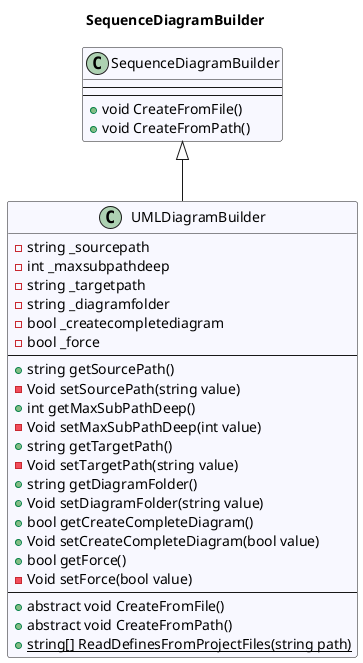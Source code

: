 @startuml SequenceDiagramBuilder
title SequenceDiagramBuilder
 class SequenceDiagramBuilder #GhostWhite {
---
---
+ void CreateFromFile()
+ void CreateFromPath()
}
abstract class UMLDiagramBuilder #White {
- string _sourcepath
- int _maxsubpathdeep
- string _targetpath
- string _diagramfolder
- bool _createcompletediagram
- bool _force
---
+ string getSourcePath()
- Void setSourcePath(string value)
+ int getMaxSubPathDeep()
- Void setMaxSubPathDeep(int value)
+ string getTargetPath()
- Void setTargetPath(string value)
+ string getDiagramFolder()
+ Void setDiagramFolder(string value)
+ bool getCreateCompleteDiagram()
+ Void setCreateCompleteDiagram(bool value)
+ bool getForce()
- Void setForce(bool value)
---
+ abstract void CreateFromFile()
+ abstract void CreateFromPath()
+ {static} string[] ReadDefinesFromProjectFiles(string path)
}
SequenceDiagramBuilder <|-- UMLDiagramBuilder
class UMLDiagramBuilder #GhostWhite
@enduml

